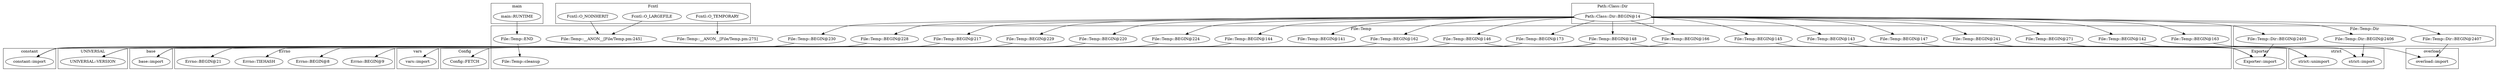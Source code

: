 digraph {
graph [overlap=false]
subgraph cluster_Config {
	label="Config";
	"Config::FETCH";
}
subgraph cluster_Fcntl {
	label="Fcntl";
	"Fcntl::O_TEMPORARY";
	"Fcntl::O_LARGEFILE";
	"Fcntl::O_NOINHERIT";
}
subgraph cluster_constant {
	label="constant";
	"constant::import";
}
subgraph cluster_Path_Class_Dir {
	label="Path::Class::Dir";
	"Path::Class::Dir::BEGIN@14";
}
subgraph cluster_UNIVERSAL {
	label="UNIVERSAL";
	"UNIVERSAL::VERSION";
}
subgraph cluster_File_Temp_Dir {
	label="File::Temp::Dir";
	"File::Temp::Dir::BEGIN@2405";
	"File::Temp::Dir::BEGIN@2407";
	"File::Temp::Dir::BEGIN@2406";
}
subgraph cluster_main {
	label="main";
	"main::RUNTIME";
}
subgraph cluster_Errno {
	label="Errno";
	"Errno::BEGIN@9";
	"Errno::BEGIN@8";
	"Errno::TIEHASH";
	"Errno::BEGIN@21";
}
subgraph cluster_base {
	label="base";
	"base::import";
}
subgraph cluster_Exporter {
	label="Exporter";
	"Exporter::import";
}
subgraph cluster_File_Temp {
	label="File::Temp";
	"File::Temp::BEGIN@230";
	"File::Temp::BEGIN@144";
	"File::Temp::__ANON__[File/Temp.pm:275]";
	"File::Temp::BEGIN@142";
	"File::Temp::BEGIN@224";
	"File::Temp::BEGIN@147";
	"File::Temp::BEGIN@229";
	"File::Temp::BEGIN@217";
	"File::Temp::BEGIN@162";
	"File::Temp::BEGIN@141";
	"File::Temp::BEGIN@148";
	"File::Temp::cleanup";
	"File::Temp::BEGIN@163";
	"File::Temp::__ANON__[File/Temp.pm:245]";
	"File::Temp::BEGIN@166";
	"File::Temp::BEGIN@220";
	"File::Temp::BEGIN@143";
	"File::Temp::BEGIN@228";
	"File::Temp::BEGIN@146";
	"File::Temp::BEGIN@173";
	"File::Temp::END";
	"File::Temp::BEGIN@241";
	"File::Temp::BEGIN@271";
	"File::Temp::BEGIN@145";
}
subgraph cluster_overload {
	label="overload";
	"overload::import";
}
subgraph cluster_vars {
	label="vars";
	"vars::import";
}
subgraph cluster_strict {
	label="strict";
	"strict::unimport";
	"strict::import";
}
"File::Temp::BEGIN@148" -> "Errno::BEGIN@8";
"Path::Class::Dir::BEGIN@14" -> "File::Temp::BEGIN@228";
"Path::Class::Dir::BEGIN@14" -> "File::Temp::BEGIN@271";
"Path::Class::Dir::BEGIN@14" -> "File::Temp::BEGIN@142";
"Path::Class::Dir::BEGIN@14" -> "File::Temp::Dir::BEGIN@2405";
"File::Temp::BEGIN@163" -> "overload::import";
"File::Temp::Dir::BEGIN@2407" -> "overload::import";
"File::Temp::BEGIN@148" -> "Config::FETCH";
"Fcntl::O_NOINHERIT" -> "File::Temp::__ANON__[File/Temp.pm:245]";
"Fcntl::O_LARGEFILE" -> "File::Temp::__ANON__[File/Temp.pm:245]";
"Path::Class::Dir::BEGIN@14" -> "File::Temp::BEGIN@144";
"File::Temp::BEGIN@148" -> "Errno::TIEHASH";
"Path::Class::Dir::BEGIN@14" -> "File::Temp::BEGIN@166";
"Path::Class::Dir::BEGIN@14" -> "File::Temp::BEGIN@141";
"Path::Class::Dir::BEGIN@14" -> "File::Temp::BEGIN@241";
"File::Temp::BEGIN@229" -> "constant::import";
"File::Temp::BEGIN@228" -> "constant::import";
"File::Temp::BEGIN@230" -> "constant::import";
"File::Temp::BEGIN@220" -> "constant::import";
"File::Temp::BEGIN@224" -> "constant::import";
"File::Temp::BEGIN@217" -> "constant::import";
"Fcntl::O_TEMPORARY" -> "File::Temp::__ANON__[File/Temp.pm:275]";
"Path::Class::Dir::BEGIN@14" -> "File::Temp::Dir::BEGIN@2407";
"Path::Class::Dir::BEGIN@14" -> "File::Temp::BEGIN@146";
"File::Temp::Dir::BEGIN@2406" -> "strict::import";
"File::Temp::BEGIN@142" -> "strict::import";
"main::RUNTIME" -> "File::Temp::END";
"Path::Class::Dir::BEGIN@14" -> "File::Temp::BEGIN@143";
"Path::Class::Dir::BEGIN@14" -> "File::Temp::BEGIN@173";
"File::Temp::BEGIN@148" -> "Errno::BEGIN@9";
"File::Temp::BEGIN@145" -> "Exporter::import";
"File::Temp::Dir::BEGIN@2405" -> "Exporter::import";
"File::Temp::BEGIN@147" -> "Exporter::import";
"File::Temp::BEGIN@148" -> "Exporter::import";
"File::Temp::BEGIN@146" -> "Exporter::import";
"File::Temp::BEGIN@143" -> "Exporter::import";
"Path::Class::Dir::BEGIN@14" -> "File::Temp::BEGIN@145";
"Path::Class::Dir::BEGIN@14" -> "File::Temp::Dir::BEGIN@2406";
"Path::Class::Dir::BEGIN@14" -> "File::Temp::BEGIN@162";
"Path::Class::Dir::BEGIN@14" -> "File::Temp::BEGIN@230";
"File::Temp::BEGIN@271" -> "strict::unimport";
"File::Temp::BEGIN@241" -> "strict::unimport";
"File::Temp::BEGIN@162" -> "base::import";
"File::Temp::BEGIN@173" -> "base::import";
"File::Temp::BEGIN@166" -> "vars::import";
"Path::Class::Dir::BEGIN@14" -> "File::Temp::BEGIN@220";
"Path::Class::Dir::BEGIN@14" -> "File::Temp::BEGIN@217";
"Path::Class::Dir::BEGIN@14" -> "File::Temp::BEGIN@147";
"Path::Class::Dir::BEGIN@14" -> "File::Temp::BEGIN@224";
"Path::Class::Dir::BEGIN@14" -> "File::Temp::BEGIN@148";
"File::Temp::BEGIN@148" -> "Errno::BEGIN@21";
"Path::Class::Dir::BEGIN@14" -> "File::Temp::BEGIN@229";
"File::Temp::BEGIN@144" -> "UNIVERSAL::VERSION";
"File::Temp::BEGIN@146" -> "UNIVERSAL::VERSION";
"File::Temp::END" -> "File::Temp::cleanup";
"Path::Class::Dir::BEGIN@14" -> "File::Temp::BEGIN@163";
}
